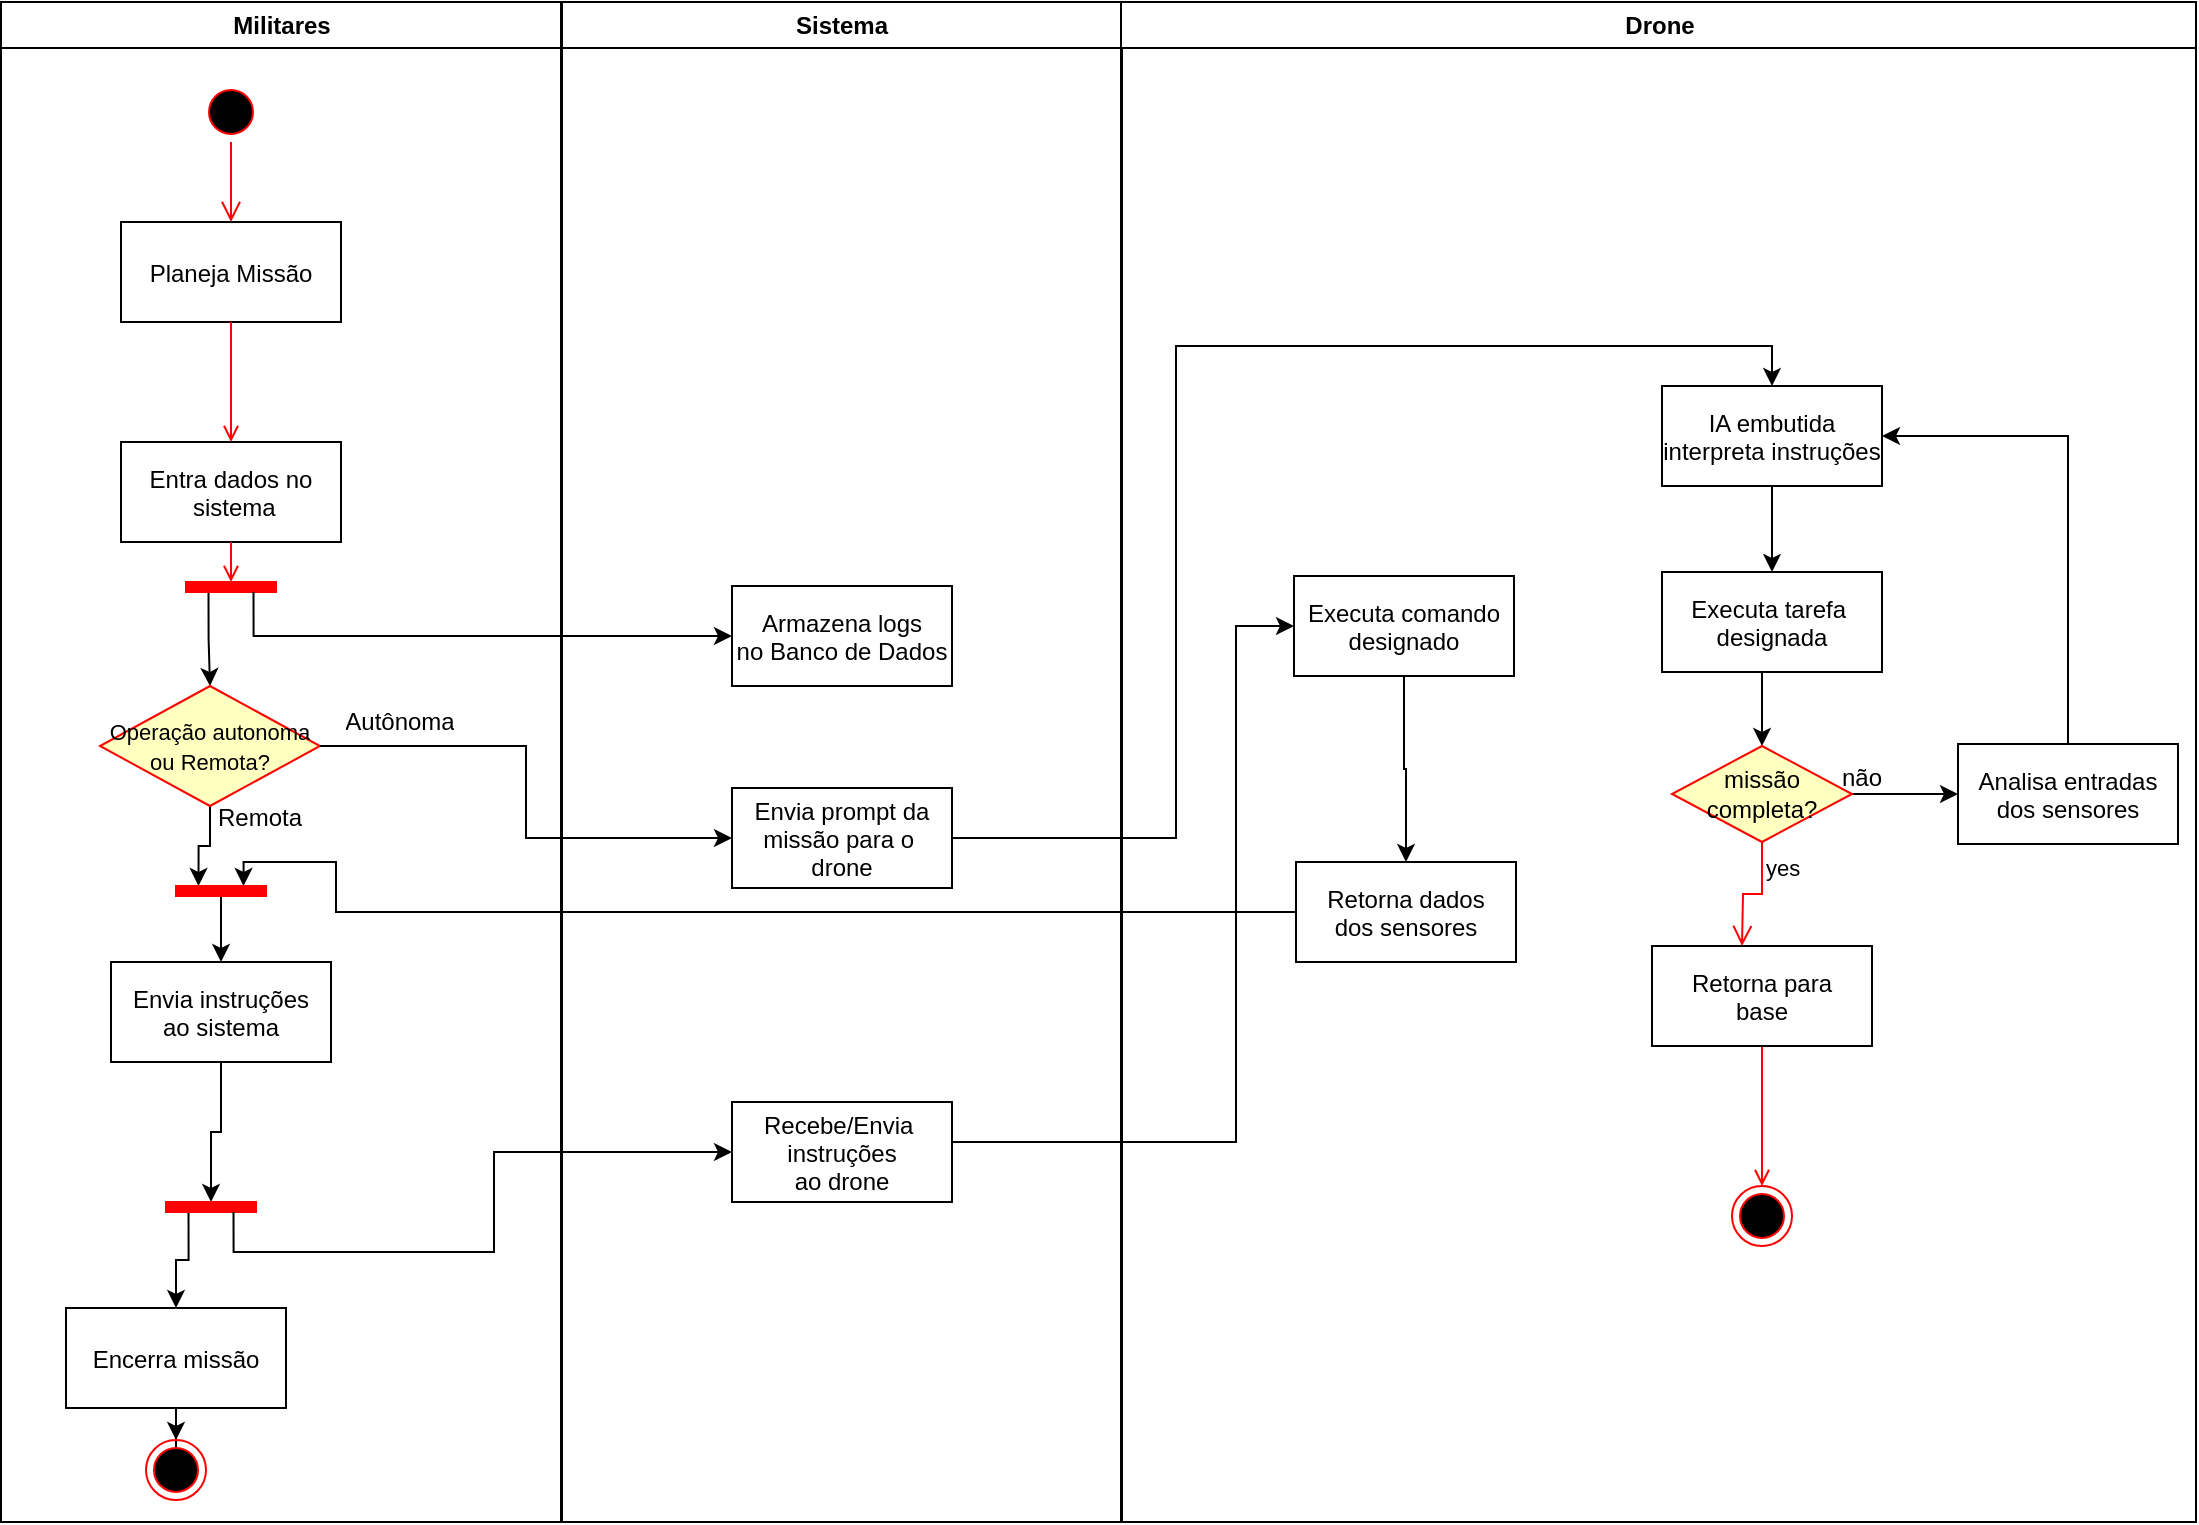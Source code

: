 <mxfile version="26.1.1">
  <diagram name="Page-1" id="e7e014a7-5840-1c2e-5031-d8a46d1fe8dd">
    <mxGraphModel dx="1313" dy="696" grid="1" gridSize="10" guides="1" tooltips="1" connect="1" arrows="1" fold="1" page="1" pageScale="1" pageWidth="1169" pageHeight="826" background="none" math="0" shadow="0">
      <root>
        <mxCell id="0" />
        <mxCell id="1" parent="0" />
        <mxCell id="2" value="Militares" style="swimlane;whiteSpace=wrap" parent="1" vertex="1">
          <mxGeometry x="22.5" y="20" width="280" height="760" as="geometry" />
        </mxCell>
        <mxCell id="5" value="" style="ellipse;shape=startState;fillColor=#000000;strokeColor=#ff0000;" parent="2" vertex="1">
          <mxGeometry x="100" y="40" width="30" height="30" as="geometry" />
        </mxCell>
        <mxCell id="6" value="" style="edgeStyle=elbowEdgeStyle;elbow=horizontal;verticalAlign=bottom;endArrow=open;endSize=8;strokeColor=#FF0000;endFill=1;rounded=0" parent="2" source="5" target="7" edge="1">
          <mxGeometry x="100" y="40" as="geometry">
            <mxPoint x="115" y="110" as="targetPoint" />
          </mxGeometry>
        </mxCell>
        <mxCell id="7" value="Planeja Missão" style="" parent="2" vertex="1">
          <mxGeometry x="60" y="110" width="110" height="50" as="geometry" />
        </mxCell>
        <mxCell id="8" value="Entra dados no&#xa; sistema" style="" parent="2" vertex="1">
          <mxGeometry x="60" y="220" width="110" height="50" as="geometry" />
        </mxCell>
        <mxCell id="9" value="" style="endArrow=open;strokeColor=#FF0000;endFill=1;rounded=0" parent="2" source="7" target="8" edge="1">
          <mxGeometry relative="1" as="geometry" />
        </mxCell>
        <mxCell id="PjME-7z2257I_1hEbsFk-53" style="edgeStyle=orthogonalEdgeStyle;rounded=0;orthogonalLoop=1;jettySize=auto;html=1;exitX=1;exitY=0.75;exitDx=0;exitDy=0;entryX=0.5;entryY=0;entryDx=0;entryDy=0;" parent="2" source="34" target="PjME-7z2257I_1hEbsFk-52" edge="1">
          <mxGeometry relative="1" as="geometry" />
        </mxCell>
        <mxCell id="34" value="" style="whiteSpace=wrap;strokeColor=#FF0000;fillColor=#FF0000;rotation=90;" parent="2" vertex="1">
          <mxGeometry x="112.5" y="270" width="5" height="45" as="geometry" />
        </mxCell>
        <mxCell id="11" value="" style="endArrow=open;strokeColor=#FF0000;endFill=1;rounded=0;entryX=0;entryY=0.5;entryDx=0;entryDy=0;" parent="2" source="8" target="34" edge="1">
          <mxGeometry relative="1" as="geometry">
            <mxPoint x="178.5" y="325" as="targetPoint" />
          </mxGeometry>
        </mxCell>
        <mxCell id="PlUduE5lpi1tI5h6oBpH-53" style="edgeStyle=orthogonalEdgeStyle;rounded=0;orthogonalLoop=1;jettySize=auto;html=1;exitX=0.5;exitY=1;exitDx=0;exitDy=0;entryX=0;entryY=0.75;entryDx=0;entryDy=0;" edge="1" parent="2" source="PjME-7z2257I_1hEbsFk-52" target="PlUduE5lpi1tI5h6oBpH-52">
          <mxGeometry relative="1" as="geometry" />
        </mxCell>
        <mxCell id="PjME-7z2257I_1hEbsFk-52" value="&lt;font style=&quot;font-size: 11px;&quot;&gt;Operação autonoma ou Remota?&lt;/font&gt;" style="rhombus;whiteSpace=wrap;html=1;fontColor=#000000;fillColor=#ffffc0;strokeColor=#ff0000;" parent="2" vertex="1">
          <mxGeometry x="49.5" y="342" width="110" height="60" as="geometry" />
        </mxCell>
        <mxCell id="PlUduE5lpi1tI5h6oBpH-48" style="edgeStyle=orthogonalEdgeStyle;rounded=0;orthogonalLoop=1;jettySize=auto;html=1;exitX=0.5;exitY=1;exitDx=0;exitDy=0;entryX=0;entryY=0.5;entryDx=0;entryDy=0;" edge="1" parent="2" source="PjME-7z2257I_1hEbsFk-57" target="PlUduE5lpi1tI5h6oBpH-47">
          <mxGeometry relative="1" as="geometry" />
        </mxCell>
        <mxCell id="PjME-7z2257I_1hEbsFk-57" value="Envia instruções&#xa;ao sistema" style="" parent="2" vertex="1">
          <mxGeometry x="55" y="480" width="110" height="50" as="geometry" />
        </mxCell>
        <UserObject label="Remota" placeholders="1" name="Variable" id="PjME-7z2257I_1hEbsFk-65">
          <mxCell style="text;html=1;strokeColor=none;fillColor=none;align=center;verticalAlign=middle;whiteSpace=wrap;overflow=hidden;" parent="2" vertex="1">
            <mxGeometry x="89" y="398" width="80" height="20" as="geometry" />
          </mxCell>
        </UserObject>
        <UserObject label="Autônoma" placeholders="1" name="Variable" id="PjME-7z2257I_1hEbsFk-66">
          <mxCell style="text;html=1;strokeColor=none;fillColor=none;align=center;verticalAlign=middle;whiteSpace=wrap;overflow=hidden;" parent="2" vertex="1">
            <mxGeometry x="159.5" y="350" width="80" height="20" as="geometry" />
          </mxCell>
        </UserObject>
        <mxCell id="PlUduE5lpi1tI5h6oBpH-43" style="edgeStyle=orthogonalEdgeStyle;rounded=0;orthogonalLoop=1;jettySize=auto;html=1;exitX=0.5;exitY=1;exitDx=0;exitDy=0;" edge="1" parent="2" source="PlUduE5lpi1tI5h6oBpH-41" target="PlUduE5lpi1tI5h6oBpH-42">
          <mxGeometry relative="1" as="geometry" />
        </mxCell>
        <mxCell id="PlUduE5lpi1tI5h6oBpH-41" value="Encerra missão" style="" vertex="1" parent="2">
          <mxGeometry x="32.5" y="653" width="110" height="50" as="geometry" />
        </mxCell>
        <mxCell id="PlUduE5lpi1tI5h6oBpH-42" value="" style="ellipse;shape=endState;fillColor=#000000;strokeColor=#ff0000" vertex="1" parent="2">
          <mxGeometry x="72.5" y="719" width="30" height="30" as="geometry" />
        </mxCell>
        <mxCell id="PlUduE5lpi1tI5h6oBpH-50" style="edgeStyle=orthogonalEdgeStyle;rounded=0;orthogonalLoop=1;jettySize=auto;html=1;exitX=1;exitY=0.75;exitDx=0;exitDy=0;entryX=0.5;entryY=0;entryDx=0;entryDy=0;" edge="1" parent="2" source="PlUduE5lpi1tI5h6oBpH-47" target="PlUduE5lpi1tI5h6oBpH-41">
          <mxGeometry relative="1" as="geometry" />
        </mxCell>
        <mxCell id="PlUduE5lpi1tI5h6oBpH-47" value="" style="whiteSpace=wrap;strokeColor=#FF0000;fillColor=#FF0000;rotation=90;" vertex="1" parent="2">
          <mxGeometry x="102.5" y="580" width="5" height="45" as="geometry" />
        </mxCell>
        <mxCell id="PlUduE5lpi1tI5h6oBpH-54" style="edgeStyle=orthogonalEdgeStyle;rounded=0;orthogonalLoop=1;jettySize=auto;html=1;exitX=1;exitY=0.5;exitDx=0;exitDy=0;entryX=0.5;entryY=0;entryDx=0;entryDy=0;" edge="1" parent="2" source="PlUduE5lpi1tI5h6oBpH-52" target="PjME-7z2257I_1hEbsFk-57">
          <mxGeometry relative="1" as="geometry" />
        </mxCell>
        <mxCell id="PlUduE5lpi1tI5h6oBpH-52" value="" style="whiteSpace=wrap;strokeColor=#FF0000;fillColor=#FF0000;rotation=90;" vertex="1" parent="2">
          <mxGeometry x="107.5" y="422" width="5" height="45" as="geometry" />
        </mxCell>
        <mxCell id="3" value="Sistema" style="swimlane;whiteSpace=wrap" parent="1" vertex="1">
          <mxGeometry x="303" y="20" width="280" height="760" as="geometry" />
        </mxCell>
        <mxCell id="10" value="Armazena logs&#xa;no Banco de Dados" style="" parent="3" vertex="1">
          <mxGeometry x="85" y="292" width="110" height="50" as="geometry" />
        </mxCell>
        <mxCell id="PjME-7z2257I_1hEbsFk-59" value="Recebe/Envia &#xa;instruções&#xa;ao drone" style="" parent="3" vertex="1">
          <mxGeometry x="85" y="550" width="110" height="50" as="geometry" />
        </mxCell>
        <mxCell id="PjME-7z2257I_1hEbsFk-85" value="Envia prompt da&#xa;missão para o &#xa;drone" style="" parent="3" vertex="1">
          <mxGeometry x="85" y="393" width="110" height="50" as="geometry" />
        </mxCell>
        <mxCell id="4" value="Drone" style="swimlane;whiteSpace=wrap" parent="1" vertex="1">
          <mxGeometry x="582.5" y="20" width="537.5" height="760" as="geometry" />
        </mxCell>
        <mxCell id="38" value="" style="ellipse;shape=endState;fillColor=#000000;strokeColor=#ff0000" parent="4" vertex="1">
          <mxGeometry x="305.5" y="592" width="30" height="30" as="geometry" />
        </mxCell>
        <mxCell id="39" value="" style="endArrow=open;strokeColor=#FF0000;endFill=1;rounded=0;exitX=0.5;exitY=1;exitDx=0;exitDy=0;" parent="4" source="PjME-7z2257I_1hEbsFk-50" target="38" edge="1">
          <mxGeometry relative="1" as="geometry">
            <mxPoint x="341" y="512" as="sourcePoint" />
          </mxGeometry>
        </mxCell>
        <mxCell id="PjME-7z2257I_1hEbsFk-49" style="edgeStyle=orthogonalEdgeStyle;rounded=0;orthogonalLoop=1;jettySize=auto;html=1;exitX=0.5;exitY=1;exitDx=0;exitDy=0;entryX=0.5;entryY=0;entryDx=0;entryDy=0;" parent="4" source="PjME-7z2257I_1hEbsFk-45" target="PjME-7z2257I_1hEbsFk-46" edge="1">
          <mxGeometry relative="1" as="geometry" />
        </mxCell>
        <mxCell id="PjME-7z2257I_1hEbsFk-45" value="Executa tarefa &#xa;designada" style="" parent="4" vertex="1">
          <mxGeometry x="270.5" y="285" width="110" height="50" as="geometry" />
        </mxCell>
        <mxCell id="PjME-7z2257I_1hEbsFk-82" style="edgeStyle=orthogonalEdgeStyle;rounded=0;orthogonalLoop=1;jettySize=auto;html=1;exitX=1;exitY=0.5;exitDx=0;exitDy=0;" parent="4" source="PjME-7z2257I_1hEbsFk-46" target="PjME-7z2257I_1hEbsFk-80" edge="1">
          <mxGeometry relative="1" as="geometry" />
        </mxCell>
        <mxCell id="PjME-7z2257I_1hEbsFk-46" value="missão&lt;br&gt;&lt;div&gt;completa?&lt;/div&gt;" style="rhombus;whiteSpace=wrap;html=1;fontColor=#000000;fillColor=#ffffc0;strokeColor=#ff0000;" parent="4" vertex="1">
          <mxGeometry x="275.5" y="372" width="90" height="48" as="geometry" />
        </mxCell>
        <mxCell id="PjME-7z2257I_1hEbsFk-48" value="yes" style="edgeStyle=orthogonalEdgeStyle;html=1;align=left;verticalAlign=top;endArrow=open;endSize=8;strokeColor=#ff0000;rounded=0;" parent="4" source="PjME-7z2257I_1hEbsFk-46" edge="1">
          <mxGeometry x="-1" relative="1" as="geometry">
            <mxPoint x="310.5" y="472" as="targetPoint" />
          </mxGeometry>
        </mxCell>
        <mxCell id="PjME-7z2257I_1hEbsFk-50" value="Retorna para&#xa;base" style="" parent="4" vertex="1">
          <mxGeometry x="265.5" y="472" width="110" height="50" as="geometry" />
        </mxCell>
        <mxCell id="PjME-7z2257I_1hEbsFk-62" style="edgeStyle=orthogonalEdgeStyle;rounded=0;orthogonalLoop=1;jettySize=auto;html=1;exitX=0.5;exitY=1;exitDx=0;exitDy=0;entryX=0.5;entryY=0;entryDx=0;entryDy=0;" parent="4" source="PjME-7z2257I_1hEbsFk-61" target="PjME-7z2257I_1hEbsFk-45" edge="1">
          <mxGeometry relative="1" as="geometry" />
        </mxCell>
        <mxCell id="PjME-7z2257I_1hEbsFk-61" value="IA embutida&#xa;interpreta instruções" style="" parent="4" vertex="1">
          <mxGeometry x="270.5" y="192" width="110" height="50" as="geometry" />
        </mxCell>
        <mxCell id="PjME-7z2257I_1hEbsFk-81" style="edgeStyle=orthogonalEdgeStyle;rounded=0;orthogonalLoop=1;jettySize=auto;html=1;exitX=0.5;exitY=0;exitDx=0;exitDy=0;entryX=1;entryY=0.5;entryDx=0;entryDy=0;" parent="4" source="PjME-7z2257I_1hEbsFk-80" target="PjME-7z2257I_1hEbsFk-61" edge="1">
          <mxGeometry relative="1" as="geometry" />
        </mxCell>
        <mxCell id="PjME-7z2257I_1hEbsFk-80" value="Analisa entradas&#xa;dos sensores" style="" parent="4" vertex="1">
          <mxGeometry x="418.5" y="371" width="110" height="50" as="geometry" />
        </mxCell>
        <UserObject label="não" placeholders="1" name="Variable" id="PjME-7z2257I_1hEbsFk-83">
          <mxCell style="text;html=1;strokeColor=none;fillColor=none;align=center;verticalAlign=middle;whiteSpace=wrap;overflow=hidden;" parent="4" vertex="1">
            <mxGeometry x="330.5" y="378" width="80" height="20" as="geometry" />
          </mxCell>
        </UserObject>
        <mxCell id="PlUduE5lpi1tI5h6oBpH-39" value="Retorna dados&#xa;dos sensores" style="" vertex="1" parent="4">
          <mxGeometry x="87.5" y="430" width="110" height="50" as="geometry" />
        </mxCell>
        <mxCell id="PjME-7z2257I_1hEbsFk-54" style="edgeStyle=orthogonalEdgeStyle;rounded=0;orthogonalLoop=1;jettySize=auto;html=1;exitX=1;exitY=0.25;exitDx=0;exitDy=0;entryX=0;entryY=0.5;entryDx=0;entryDy=0;" parent="1" source="34" target="10" edge="1">
          <mxGeometry relative="1" as="geometry" />
        </mxCell>
        <mxCell id="PjME-7z2257I_1hEbsFk-72" style="edgeStyle=orthogonalEdgeStyle;rounded=0;orthogonalLoop=1;jettySize=auto;html=1;exitX=0.5;exitY=1;exitDx=0;exitDy=0;entryX=0.5;entryY=0;entryDx=0;entryDy=0;" parent="1" source="PjME-7z2257I_1hEbsFk-73" target="PlUduE5lpi1tI5h6oBpH-39" edge="1">
          <mxGeometry relative="1" as="geometry">
            <mxPoint x="719" y="394" as="targetPoint" />
          </mxGeometry>
        </mxCell>
        <mxCell id="PjME-7z2257I_1hEbsFk-73" value="Executa comando&#xa;designado" style="" parent="1" vertex="1">
          <mxGeometry x="669" y="307" width="110" height="50" as="geometry" />
        </mxCell>
        <mxCell id="PjME-7z2257I_1hEbsFk-86" style="edgeStyle=orthogonalEdgeStyle;rounded=0;orthogonalLoop=1;jettySize=auto;html=1;exitX=1;exitY=0.5;exitDx=0;exitDy=0;entryX=0;entryY=0.5;entryDx=0;entryDy=0;" parent="1" source="PjME-7z2257I_1hEbsFk-52" target="PjME-7z2257I_1hEbsFk-85" edge="1">
          <mxGeometry relative="1" as="geometry" />
        </mxCell>
        <mxCell id="PjME-7z2257I_1hEbsFk-87" style="edgeStyle=orthogonalEdgeStyle;rounded=0;orthogonalLoop=1;jettySize=auto;html=1;exitX=1;exitY=0.5;exitDx=0;exitDy=0;entryX=0.5;entryY=0;entryDx=0;entryDy=0;" parent="1" source="PjME-7z2257I_1hEbsFk-85" target="PjME-7z2257I_1hEbsFk-61" edge="1">
          <mxGeometry relative="1" as="geometry">
            <Array as="points">
              <mxPoint x="610" y="438" />
              <mxPoint x="610" y="192" />
              <mxPoint x="908" y="192" />
            </Array>
          </mxGeometry>
        </mxCell>
        <mxCell id="PjME-7z2257I_1hEbsFk-89" style="edgeStyle=orthogonalEdgeStyle;rounded=0;orthogonalLoop=1;jettySize=auto;html=1;exitX=1;exitY=0.5;exitDx=0;exitDy=0;entryX=0;entryY=0.5;entryDx=0;entryDy=0;" parent="1" source="PjME-7z2257I_1hEbsFk-59" target="PjME-7z2257I_1hEbsFk-73" edge="1">
          <mxGeometry relative="1" as="geometry">
            <Array as="points">
              <mxPoint x="498" y="590" />
              <mxPoint x="640" y="590" />
              <mxPoint x="640" y="332" />
            </Array>
          </mxGeometry>
        </mxCell>
        <mxCell id="PlUduE5lpi1tI5h6oBpH-51" style="edgeStyle=orthogonalEdgeStyle;rounded=0;orthogonalLoop=1;jettySize=auto;html=1;exitX=1;exitY=0.25;exitDx=0;exitDy=0;entryX=0;entryY=0.5;entryDx=0;entryDy=0;" edge="1" parent="1" source="PlUduE5lpi1tI5h6oBpH-47" target="PjME-7z2257I_1hEbsFk-59">
          <mxGeometry relative="1" as="geometry" />
        </mxCell>
        <mxCell id="PlUduE5lpi1tI5h6oBpH-56" style="edgeStyle=orthogonalEdgeStyle;rounded=0;orthogonalLoop=1;jettySize=auto;html=1;exitX=0;exitY=0.5;exitDx=0;exitDy=0;entryX=0;entryY=0.25;entryDx=0;entryDy=0;" edge="1" parent="1" source="PlUduE5lpi1tI5h6oBpH-39" target="PlUduE5lpi1tI5h6oBpH-52">
          <mxGeometry relative="1" as="geometry">
            <Array as="points">
              <mxPoint x="190" y="475" />
              <mxPoint x="190" y="450" />
              <mxPoint x="144" y="450" />
            </Array>
          </mxGeometry>
        </mxCell>
      </root>
    </mxGraphModel>
  </diagram>
</mxfile>
